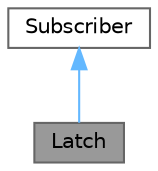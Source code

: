 digraph "Latch"
{
 // LATEX_PDF_SIZE
  bgcolor="transparent";
  edge [fontname=Helvetica,fontsize=10,labelfontname=Helvetica,labelfontsize=10];
  node [fontname=Helvetica,fontsize=10,shape=box,height=0.2,width=0.4];
  Node1 [label="Latch",height=0.2,width=0.4,color="gray40", fillcolor="grey60", style="filled", fontcolor="black",tooltip="A class for handling latch bits relevant to egs_brachy. The Latch class listens for particle events a..."];
  Node2 -> Node1 [dir="back",color="steelblue1",style="solid"];
  Node2 [label="Subscriber",height=0.2,width=0.4,color="gray40", fillcolor="white", style="filled",URL="$classSubscriber.html",tooltip=" "];
}
